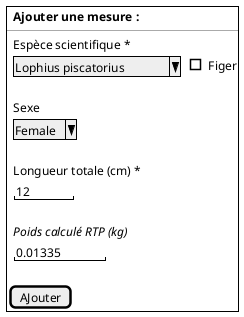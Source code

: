 @startsalt
{
  {+
    { | . |  <b>Ajouter une mesure :  | . }
    --
    { | . | Espèce scientifique *  | . }
    { | . | ^Lophius piscatorius^   | .  | [ ] Figer }
    .
    { | . | Sexe  | . }
    { | . | ^Female^  }
    .
    { | . | Longueur totale (cm) * | .  }
    { | . | "   12  "  }
    .
    { | . | <i>Poids calculé RTP (kg)  | . }
    { | . | "   0.01335 " | .  }
    .
    { [AJouter] }
    }
 }
@endsalt

